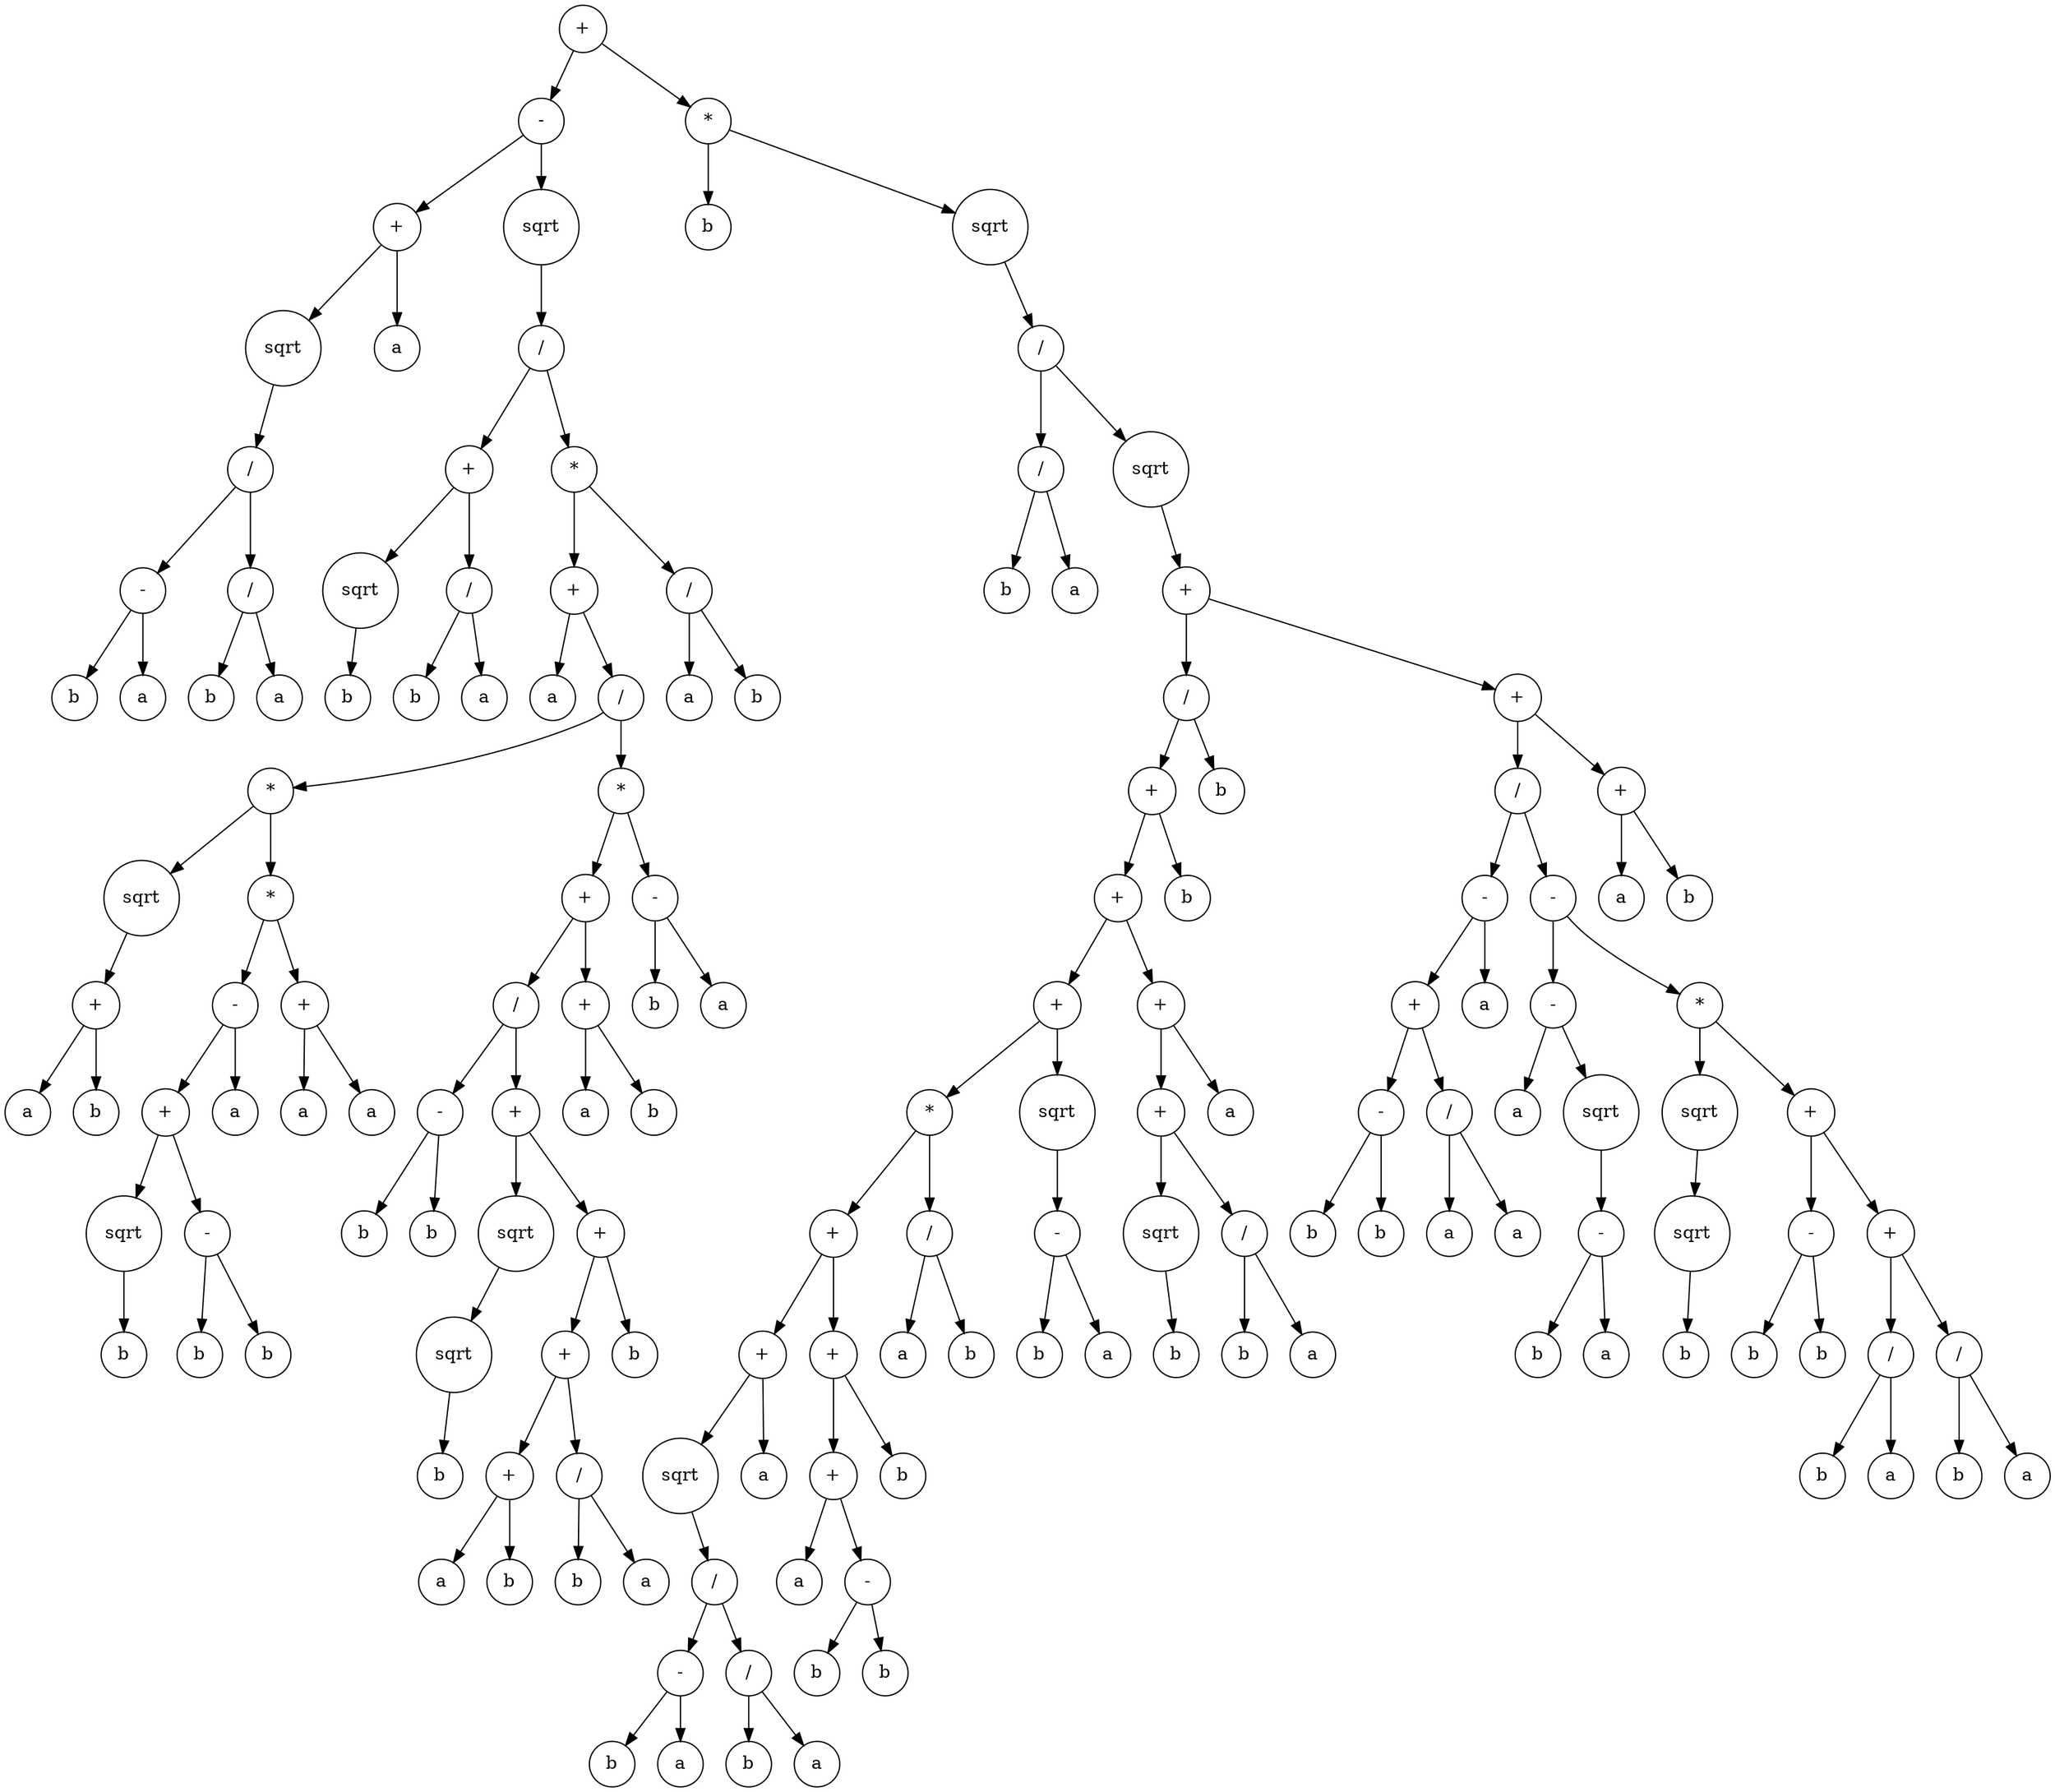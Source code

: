 digraph g {
graph [ordering=out];
node [shape=circle];
n[label = "+"];
n0[label = "-"];
n00[label = "+"];
n000[label = "sqrt"];
n0000[label = "/"];
n00000[label = "-"];
n000000[label = "b"];
n00000 -> n000000;
n000001[label = "a"];
n00000 -> n000001;
n0000 -> n00000;
n00001[label = "/"];
n000010[label = "b"];
n00001 -> n000010;
n000011[label = "a"];
n00001 -> n000011;
n0000 -> n00001;
n000 -> n0000;
n00 -> n000;
n001[label = "a"];
n00 -> n001;
n0 -> n00;
n01[label = "sqrt"];
n010[label = "/"];
n0100[label = "+"];
n01000[label = "sqrt"];
n010000[label = "b"];
n01000 -> n010000;
n0100 -> n01000;
n01001[label = "/"];
n010010[label = "b"];
n01001 -> n010010;
n010011[label = "a"];
n01001 -> n010011;
n0100 -> n01001;
n010 -> n0100;
n0101[label = "*"];
n01010[label = "+"];
n010100[label = "a"];
n01010 -> n010100;
n010101[label = "/"];
n0101010[label = "*"];
n01010100[label = "sqrt"];
n010101000[label = "+"];
n0101010000[label = "a"];
n010101000 -> n0101010000;
n0101010001[label = "b"];
n010101000 -> n0101010001;
n01010100 -> n010101000;
n0101010 -> n01010100;
n01010101[label = "*"];
n010101010[label = "-"];
n0101010100[label = "+"];
n01010101000[label = "sqrt"];
n010101010000[label = "b"];
n01010101000 -> n010101010000;
n0101010100 -> n01010101000;
n01010101001[label = "-"];
n010101010010[label = "b"];
n01010101001 -> n010101010010;
n010101010011[label = "b"];
n01010101001 -> n010101010011;
n0101010100 -> n01010101001;
n010101010 -> n0101010100;
n0101010101[label = "a"];
n010101010 -> n0101010101;
n01010101 -> n010101010;
n010101011[label = "+"];
n0101010110[label = "a"];
n010101011 -> n0101010110;
n0101010111[label = "a"];
n010101011 -> n0101010111;
n01010101 -> n010101011;
n0101010 -> n01010101;
n010101 -> n0101010;
n0101011[label = "*"];
n01010110[label = "+"];
n010101100[label = "/"];
n0101011000[label = "-"];
n01010110000[label = "b"];
n0101011000 -> n01010110000;
n01010110001[label = "b"];
n0101011000 -> n01010110001;
n010101100 -> n0101011000;
n0101011001[label = "+"];
n01010110010[label = "sqrt"];
n010101100100[label = "sqrt"];
n0101011001000[label = "b"];
n010101100100 -> n0101011001000;
n01010110010 -> n010101100100;
n0101011001 -> n01010110010;
n01010110011[label = "+"];
n010101100110[label = "+"];
n0101011001100[label = "+"];
n01010110011000[label = "a"];
n0101011001100 -> n01010110011000;
n01010110011001[label = "b"];
n0101011001100 -> n01010110011001;
n010101100110 -> n0101011001100;
n0101011001101[label = "/"];
n01010110011010[label = "b"];
n0101011001101 -> n01010110011010;
n01010110011011[label = "a"];
n0101011001101 -> n01010110011011;
n010101100110 -> n0101011001101;
n01010110011 -> n010101100110;
n010101100111[label = "b"];
n01010110011 -> n010101100111;
n0101011001 -> n01010110011;
n010101100 -> n0101011001;
n01010110 -> n010101100;
n010101101[label = "+"];
n0101011010[label = "a"];
n010101101 -> n0101011010;
n0101011011[label = "b"];
n010101101 -> n0101011011;
n01010110 -> n010101101;
n0101011 -> n01010110;
n01010111[label = "-"];
n010101110[label = "b"];
n01010111 -> n010101110;
n010101111[label = "a"];
n01010111 -> n010101111;
n0101011 -> n01010111;
n010101 -> n0101011;
n01010 -> n010101;
n0101 -> n01010;
n01011[label = "/"];
n010110[label = "a"];
n01011 -> n010110;
n010111[label = "b"];
n01011 -> n010111;
n0101 -> n01011;
n010 -> n0101;
n01 -> n010;
n0 -> n01;
n -> n0;
n1[label = "*"];
n10[label = "b"];
n1 -> n10;
n11[label = "sqrt"];
n110[label = "/"];
n1100[label = "/"];
n11000[label = "b"];
n1100 -> n11000;
n11001[label = "a"];
n1100 -> n11001;
n110 -> n1100;
n1101[label = "sqrt"];
n11010[label = "+"];
n110100[label = "/"];
n1101000[label = "+"];
n11010000[label = "+"];
n110100000[label = "+"];
n1101000000[label = "*"];
n11010000000[label = "+"];
n110100000000[label = "+"];
n1101000000000[label = "sqrt"];
n11010000000000[label = "/"];
n110100000000000[label = "-"];
n1101000000000000[label = "b"];
n110100000000000 -> n1101000000000000;
n1101000000000001[label = "a"];
n110100000000000 -> n1101000000000001;
n11010000000000 -> n110100000000000;
n110100000000001[label = "/"];
n1101000000000010[label = "b"];
n110100000000001 -> n1101000000000010;
n1101000000000011[label = "a"];
n110100000000001 -> n1101000000000011;
n11010000000000 -> n110100000000001;
n1101000000000 -> n11010000000000;
n110100000000 -> n1101000000000;
n1101000000001[label = "a"];
n110100000000 -> n1101000000001;
n11010000000 -> n110100000000;
n110100000001[label = "+"];
n1101000000010[label = "+"];
n11010000000100[label = "a"];
n1101000000010 -> n11010000000100;
n11010000000101[label = "-"];
n110100000001010[label = "b"];
n11010000000101 -> n110100000001010;
n110100000001011[label = "b"];
n11010000000101 -> n110100000001011;
n1101000000010 -> n11010000000101;
n110100000001 -> n1101000000010;
n1101000000011[label = "b"];
n110100000001 -> n1101000000011;
n11010000000 -> n110100000001;
n1101000000 -> n11010000000;
n11010000001[label = "/"];
n110100000010[label = "a"];
n11010000001 -> n110100000010;
n110100000011[label = "b"];
n11010000001 -> n110100000011;
n1101000000 -> n11010000001;
n110100000 -> n1101000000;
n1101000001[label = "sqrt"];
n11010000010[label = "-"];
n110100000100[label = "b"];
n11010000010 -> n110100000100;
n110100000101[label = "a"];
n11010000010 -> n110100000101;
n1101000001 -> n11010000010;
n110100000 -> n1101000001;
n11010000 -> n110100000;
n110100001[label = "+"];
n1101000010[label = "+"];
n11010000100[label = "sqrt"];
n110100001000[label = "b"];
n11010000100 -> n110100001000;
n1101000010 -> n11010000100;
n11010000101[label = "/"];
n110100001010[label = "b"];
n11010000101 -> n110100001010;
n110100001011[label = "a"];
n11010000101 -> n110100001011;
n1101000010 -> n11010000101;
n110100001 -> n1101000010;
n1101000011[label = "a"];
n110100001 -> n1101000011;
n11010000 -> n110100001;
n1101000 -> n11010000;
n11010001[label = "b"];
n1101000 -> n11010001;
n110100 -> n1101000;
n1101001[label = "b"];
n110100 -> n1101001;
n11010 -> n110100;
n110101[label = "+"];
n1101010[label = "/"];
n11010100[label = "-"];
n110101000[label = "+"];
n1101010000[label = "-"];
n11010100000[label = "b"];
n1101010000 -> n11010100000;
n11010100001[label = "b"];
n1101010000 -> n11010100001;
n110101000 -> n1101010000;
n1101010001[label = "/"];
n11010100010[label = "a"];
n1101010001 -> n11010100010;
n11010100011[label = "a"];
n1101010001 -> n11010100011;
n110101000 -> n1101010001;
n11010100 -> n110101000;
n110101001[label = "a"];
n11010100 -> n110101001;
n1101010 -> n11010100;
n11010101[label = "-"];
n110101010[label = "-"];
n1101010100[label = "a"];
n110101010 -> n1101010100;
n1101010101[label = "sqrt"];
n11010101010[label = "-"];
n110101010100[label = "b"];
n11010101010 -> n110101010100;
n110101010101[label = "a"];
n11010101010 -> n110101010101;
n1101010101 -> n11010101010;
n110101010 -> n1101010101;
n11010101 -> n110101010;
n110101011[label = "*"];
n1101010110[label = "sqrt"];
n11010101100[label = "sqrt"];
n110101011000[label = "b"];
n11010101100 -> n110101011000;
n1101010110 -> n11010101100;
n110101011 -> n1101010110;
n1101010111[label = "+"];
n11010101110[label = "-"];
n110101011100[label = "b"];
n11010101110 -> n110101011100;
n110101011101[label = "b"];
n11010101110 -> n110101011101;
n1101010111 -> n11010101110;
n11010101111[label = "+"];
n110101011110[label = "/"];
n1101010111100[label = "b"];
n110101011110 -> n1101010111100;
n1101010111101[label = "a"];
n110101011110 -> n1101010111101;
n11010101111 -> n110101011110;
n110101011111[label = "/"];
n1101010111110[label = "b"];
n110101011111 -> n1101010111110;
n1101010111111[label = "a"];
n110101011111 -> n1101010111111;
n11010101111 -> n110101011111;
n1101010111 -> n11010101111;
n110101011 -> n1101010111;
n11010101 -> n110101011;
n1101010 -> n11010101;
n110101 -> n1101010;
n1101011[label = "+"];
n11010110[label = "a"];
n1101011 -> n11010110;
n11010111[label = "b"];
n1101011 -> n11010111;
n110101 -> n1101011;
n11010 -> n110101;
n1101 -> n11010;
n110 -> n1101;
n11 -> n110;
n1 -> n11;
n -> n1;
}
